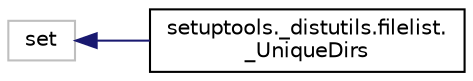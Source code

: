 digraph "Graphical Class Hierarchy"
{
 // LATEX_PDF_SIZE
  edge [fontname="Helvetica",fontsize="10",labelfontname="Helvetica",labelfontsize="10"];
  node [fontname="Helvetica",fontsize="10",shape=record];
  rankdir="LR";
  Node3016 [label="set",height=0.2,width=0.4,color="grey75", fillcolor="white", style="filled",tooltip=" "];
  Node3016 -> Node0 [dir="back",color="midnightblue",fontsize="10",style="solid",fontname="Helvetica"];
  Node0 [label="setuptools._distutils.filelist.\l_UniqueDirs",height=0.2,width=0.4,color="black", fillcolor="white", style="filled",URL="$classsetuptools_1_1__distutils_1_1filelist_1_1__UniqueDirs.html",tooltip=" "];
}
